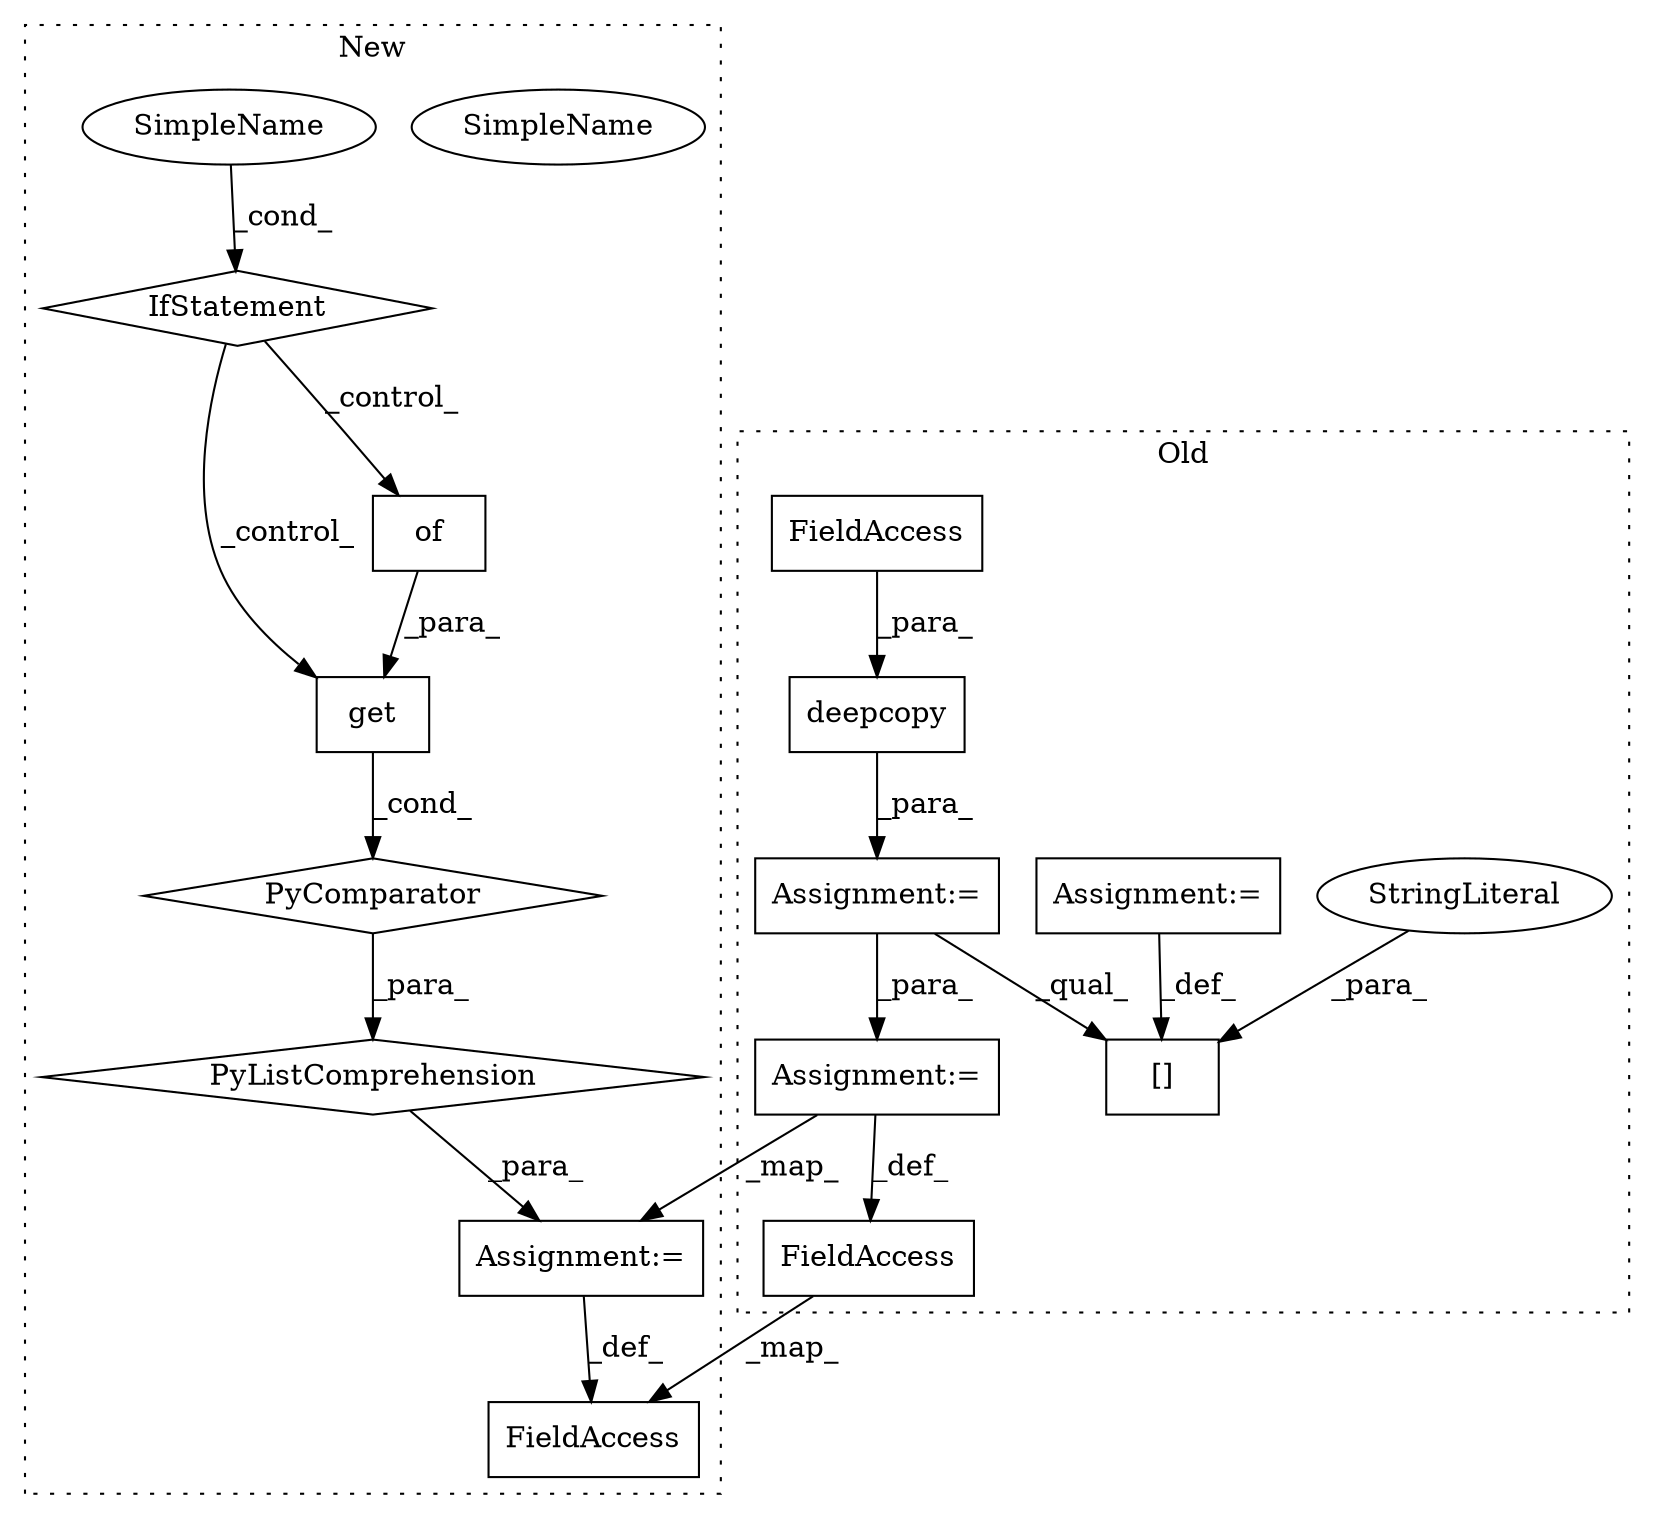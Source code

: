 digraph G {
subgraph cluster0 {
1 [label="deepcopy" a="32" s="1672,1692" l="9,1" shape="box"];
4 [label="[]" a="2" s="1699,1722" l="12,1" shape="box"];
5 [label="StringLiteral" a="45" s="1711" l="11" shape="ellipse"];
10 [label="Assignment:=" a="7" s="1666" l="1" shape="box"];
11 [label="Assignment:=" a="7" s="1723" l="1" shape="box"];
12 [label="FieldAccess" a="22" s="2156" l="21" shape="box"];
15 [label="Assignment:=" a="7" s="2177" l="1" shape="box"];
16 [label="FieldAccess" a="22" s="1681" l="11" shape="box"];
label = "Old";
style="dotted";
}
subgraph cluster1 {
2 [label="PyComparator" a="113" s="2217" l="52" shape="diamond"];
3 [label="PyListComprehension" a="109" s="1994" l="283" shape="diamond"];
6 [label="get" a="32" s="2043,2074" l="4,1" shape="box"];
7 [label="SimpleName" a="42" s="2264" l="5" shape="ellipse"];
8 [label="of" a="32" s="2070" l="4" shape="box"];
9 [label="IfStatement" a="25" s="2217" l="52" shape="diamond"];
13 [label="FieldAccess" a="22" s="2277" l="21" shape="box"];
14 [label="Assignment:=" a="7" s="2298" l="1" shape="box"];
17 [label="SimpleName" a="42" s="2264" l="5" shape="ellipse"];
label = "New";
style="dotted";
}
1 -> 10 [label="_para_"];
2 -> 3 [label="_para_"];
3 -> 14 [label="_para_"];
5 -> 4 [label="_para_"];
6 -> 2 [label="_cond_"];
8 -> 6 [label="_para_"];
9 -> 6 [label="_control_"];
9 -> 8 [label="_control_"];
10 -> 4 [label="_qual_"];
10 -> 15 [label="_para_"];
11 -> 4 [label="_def_"];
12 -> 13 [label="_map_"];
14 -> 13 [label="_def_"];
15 -> 14 [label="_map_"];
15 -> 12 [label="_def_"];
16 -> 1 [label="_para_"];
17 -> 9 [label="_cond_"];
}